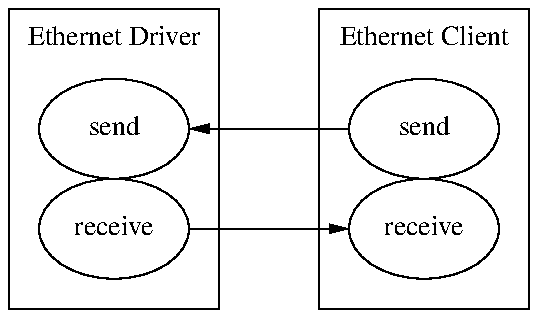 .PS
G: [
Clock: [
A: [
down
ellipse "send";
Request: .e of last ellipse;
ellipse "receive";
Clock: .e of last ellipse;
]
box width (A.width + .30) height (A.height + .5) with .s at A.s + (0,-.15);
"Ethernet Driver" at last box.top + (0,-.15);
]
move
ClockPoll: [
A: [
down
ellipse "send";
Request: .w of last ellipse;
ellipse "receive";
ClockIn: .w of last ellipse;
]
box width (A.width + .30) height (A.height + .5) with .s at A.s + (0,-.15);
"Ethernet Client" at last box.top + (0,-.15);
]
arrow from ClockPoll.A.Request to Clock.A.Request;
arrow from Clock.A.Clock to ClockPoll.A.ClockIn;
]

.PE